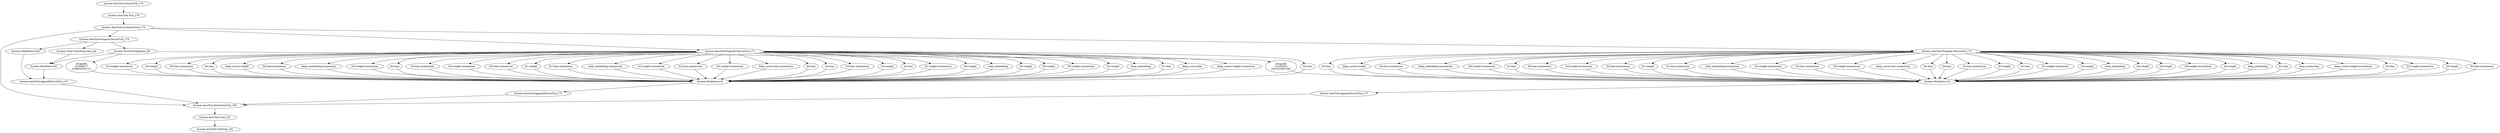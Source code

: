 digraph {
"10332" [label="System-Push-ForeignInput_89"]
"10333" [label="System-ModelSave-Tick"]
"10334" [label="deep_scores-bias-momentum"]
"10335" [label="deep_scores-bias-momentum"]
"10336" [label="fc6-bias"]
"10337" [label="fc6-bias"]
"10338" [label="fc4-bias"]
"10339" [label="fc4-bias"]
"10340" [label="fc2-bias-momentum"]
"10341" [label="fc2-bias-momentum"]
"10342" [label="fc3-weight"]
"10343" [label="fc3-weight"]
"10344" [label="fc2-bias"]
"10345" [label="fc2-bias"]
"10346" [label="fc1-weight-momentum"]
"10347" [label="fc1-weight-momentum"]
"10348" [label="fc4-weight"]
"10349" [label="fc4-weight"]
"10350" [label="wide_embedding"]
"10351" [label="wide_embedding"]
"10352" [label="fc6-weight"]
"10353" [label="fc6-weight"]
"10354" [label="fc0-weight"]
"10355" [label="fc0-weight"]
"10356" [label="fc6-weight-momentum"]
"10357" [label="fc6-weight-momentum"]
"10358" [label="fc2-weight"]
"10359" [label="fc2-weight"]
"10360" [label="deep_embedding"]
"10361" [label="deep_embedding"]
"10362" [label="fc1-bias"]
"10363" [label="fc1-bias"]
"10364" [label="deep_scores-bias"]
"10365" [label="deep_scores-bias"]
"10366" [label="System-Train-TrainStep-train_job"]
"10367" [label="deep_scores-weight-momentum"]
"10368" [label="deep_scores-weight-momentum"]
"10369" [label="fc5-bias"]
"10370" [label="fc5-bias"]
"10371" [label="fc3-weight-momentum"]
"10372" [label="fc3-weight-momentum"]
"10373" [label="fc5-weight"]
"10374" [label="fc5-weight"]
"10375" [label="fc4-bias-momentum"]
"10376" [label="fc4-bias-momentum"]
"10377" [label="fc0-bias"]
"10378" [label="fc0-bias"]
"10379" [label="deep_scores-weight"]
"10380" [label="deep_scores-weight"]
"10381" [label="fc6-bias-momentum"]
"10382" [label="fc6-bias-momentum"]
"10383" [label="deep_embedding-momentum"]
"10384" [label="deep_embedding-momentum"]
"10385" [label="fc0-weight-momentum"]
"10386" [label="fc0-weight-momentum"]
"10387" [label="fc3-bias"]
"10388" [label="fc3-bias"]
"10389" [label="fc0-bias-momentum"]
"10390" [label="fc0-bias-momentum"]
"10391" [label="fc4-weight-momentum"]
"10392" [label="fc4-weight-momentum"]
"10393" [label="fc5-bias-momentum"]
"10394" [label="fc5-bias-momentum"]
"10395" [label="fc1-weight"]
"10396" [label="fc1-weight"]
"10397" [label="fc1-bias-momentum"]
"10398" [label="fc1-bias-momentum"]
"10399" [label="wide_embedding-momentum"]
"10400" [label="wide_embedding-momentum"]
"10401" [label="fc2-weight-momentum"]
"10402" [label="fc2-weight-momentum"]
"10403" [label="fc3-bias-momentum"]
"10404" [label="fc3-bias-momentum"]
"10405" [label="fc5-weight-momentum"]
"10406" [label="fc5-weight-momentum"]
"10407" [label="System-ModelSave-90"]
"10408" [label="System-ModelSave-91"]
"10409" [label="System-ModelSave-91"]
"10410" [label="System-AutoTick-Prepend-DeviceTick_173"]
"10411" [label="System-AutoTick-Prepend-DeviceTick_173"]
"10412" [label="System-AutoTick-Prepend-DeviceTick_174"]
"10413" [label="System-AutoTick-SrcSubsetTick_175"]
"10414" [label="System-AutoTick-AppendDeviceTick_176"]
"10415" [label="System-AutoTick-AppendDeviceTick_177"]
"10416" [label="System-AutoTick-AppendDeviceTick_177"]
"10417" [label="System-AutoTick-SourceTick_178"]
"10418" [label="System-AutoTick-Tick_179"]
"10419" [label="System-AutoTick-DstSubsetTick_180"]
"10420" [label="System-AutoTick-Tick_181"]
"10421" [label="System-AutoTick-SinkTick_182"]
"10532" [label="kCopyHd\n0:1048577\n2199025352711"]
"10533" [label="kCopyHd\n0:1052673\n2207615287302"]
"10412" -> "10332"[label=""];
"10412" -> "10333"[label=""];
"10410" -> "10334"[label=""];
"10411" -> "10335"[label=""];
"10410" -> "10336"[label=""];
"10411" -> "10337"[label=""];
"10410" -> "10338"[label=""];
"10411" -> "10339"[label=""];
"10410" -> "10340"[label=""];
"10411" -> "10341"[label=""];
"10410" -> "10342"[label=""];
"10411" -> "10343"[label=""];
"10410" -> "10344"[label=""];
"10411" -> "10345"[label=""];
"10410" -> "10346"[label=""];
"10411" -> "10347"[label=""];
"10410" -> "10348"[label=""];
"10411" -> "10349"[label=""];
"10410" -> "10350"[label=""];
"10411" -> "10351"[label=""];
"10410" -> "10352"[label=""];
"10411" -> "10353"[label=""];
"10410" -> "10354"[label=""];
"10411" -> "10355"[label=""];
"10410" -> "10356"[label=""];
"10411" -> "10357"[label=""];
"10410" -> "10358"[label=""];
"10411" -> "10359"[label=""];
"10410" -> "10360"[label=""];
"10411" -> "10361"[label=""];
"10410" -> "10362"[label=""];
"10411" -> "10363"[label=""];
"10410" -> "10364"[label=""];
"10411" -> "10365"[label=""];
"10412" -> "10366"[label=""];
"10410" -> "10367"[label=""];
"10411" -> "10368"[label=""];
"10410" -> "10369"[label=""];
"10411" -> "10370"[label=""];
"10410" -> "10371"[label=""];
"10411" -> "10372"[label=""];
"10410" -> "10373"[label=""];
"10411" -> "10374"[label=""];
"10410" -> "10375"[label=""];
"10411" -> "10376"[label=""];
"10410" -> "10377"[label=""];
"10411" -> "10378"[label=""];
"10410" -> "10379"[label=""];
"10411" -> "10380"[label=""];
"10410" -> "10381"[label=""];
"10411" -> "10382"[label=""];
"10410" -> "10383"[label=""];
"10411" -> "10384"[label=""];
"10410" -> "10385"[label=""];
"10411" -> "10386"[label=""];
"10410" -> "10387"[label=""];
"10411" -> "10388"[label=""];
"10410" -> "10389"[label=""];
"10411" -> "10390"[label=""];
"10410" -> "10391"[label=""];
"10411" -> "10392"[label=""];
"10410" -> "10393"[label=""];
"10411" -> "10394"[label=""];
"10410" -> "10395"[label=""];
"10411" -> "10396"[label=""];
"10410" -> "10397"[label=""];
"10411" -> "10398"[label=""];
"10410" -> "10399"[label=""];
"10411" -> "10400"[label=""];
"10410" -> "10401"[label=""];
"10411" -> "10402"[label=""];
"10410" -> "10403"[label=""];
"10411" -> "10404"[label=""];
"10410" -> "10405"[label=""];
"10411" -> "10406"[label=""];
"10366" -> "10407"[label=""];
"10332" -> "10407"[label=""];
"10405" -> "10408"[label=""];
"10406" -> "10409"[label=""];
"10362" -> "10408"[label=""];
"10363" -> "10409"[label=""];
"10360" -> "10408"[label=""];
"10361" -> "10409"[label=""];
"10364" -> "10408"[label=""];
"10365" -> "10409"[label=""];
"10367" -> "10408"[label=""];
"10368" -> "10409"[label=""];
"10358" -> "10408"[label=""];
"10359" -> "10409"[label=""];
"10356" -> "10408"[label=""];
"10357" -> "10409"[label=""];
"10354" -> "10408"[label=""];
"10355" -> "10409"[label=""];
"10352" -> "10408"[label=""];
"10353" -> "10409"[label=""];
"10346" -> "10408"[label=""];
"10347" -> "10409"[label=""];
"10344" -> "10408"[label=""];
"10345" -> "10409"[label=""];
"10340" -> "10408"[label=""];
"10341" -> "10409"[label=""];
"10350" -> "10408"[label=""];
"10351" -> "10409"[label=""];
"10348" -> "10408"[label=""];
"10349" -> "10409"[label=""];
"10332" -> "10532"[label=""];
"10332" -> "10533"[label=""];
"10532" -> "10408"[label=""];
"10533" -> "10409"[label=""];
"10334" -> "10408"[label=""];
"10335" -> "10409"[label=""];
"10336" -> "10408"[label=""];
"10337" -> "10409"[label=""];
"10338" -> "10408"[label=""];
"10339" -> "10409"[label=""];
"10342" -> "10408"[label=""];
"10343" -> "10409"[label=""];
"10369" -> "10408"[label=""];
"10370" -> "10409"[label=""];
"10371" -> "10408"[label=""];
"10372" -> "10409"[label=""];
"10373" -> "10408"[label=""];
"10374" -> "10409"[label=""];
"10375" -> "10408"[label=""];
"10376" -> "10409"[label=""];
"10377" -> "10408"[label=""];
"10378" -> "10409"[label=""];
"10379" -> "10408"[label=""];
"10380" -> "10409"[label=""];
"10381" -> "10408"[label=""];
"10382" -> "10409"[label=""];
"10383" -> "10408"[label=""];
"10384" -> "10409"[label=""];
"10385" -> "10408"[label=""];
"10386" -> "10409"[label=""];
"10387" -> "10408"[label=""];
"10388" -> "10409"[label=""];
"10389" -> "10408"[label=""];
"10390" -> "10409"[label=""];
"10391" -> "10408"[label=""];
"10392" -> "10409"[label=""];
"10393" -> "10408"[label=""];
"10394" -> "10409"[label=""];
"10395" -> "10408"[label=""];
"10396" -> "10409"[label=""];
"10397" -> "10408"[label=""];
"10398" -> "10409"[label=""];
"10399" -> "10408"[label=""];
"10400" -> "10409"[label=""];
"10401" -> "10408"[label=""];
"10402" -> "10409"[label=""];
"10403" -> "10408"[label=""];
"10404" -> "10409"[label=""];
"10413" -> "10410"[label=""];
"10413" -> "10411"[label=""];
"10413" -> "10412"[label=""];
"10418" -> "10413"[label=""];
"10417" -> "10418"[label=""];
"10414" -> "10419"[label=""];
"10413" -> "10419"[label=""];
"10415" -> "10419"[label=""];
"10416" -> "10419"[label=""];
"10419" -> "10420"[label=""];
"10420" -> "10421"[label=""];
"10333" -> "10414"[label=""];
"10407" -> "10414"[label=""];
"10408" -> "10415"[label=""];
"10409" -> "10416"[label=""];
}
